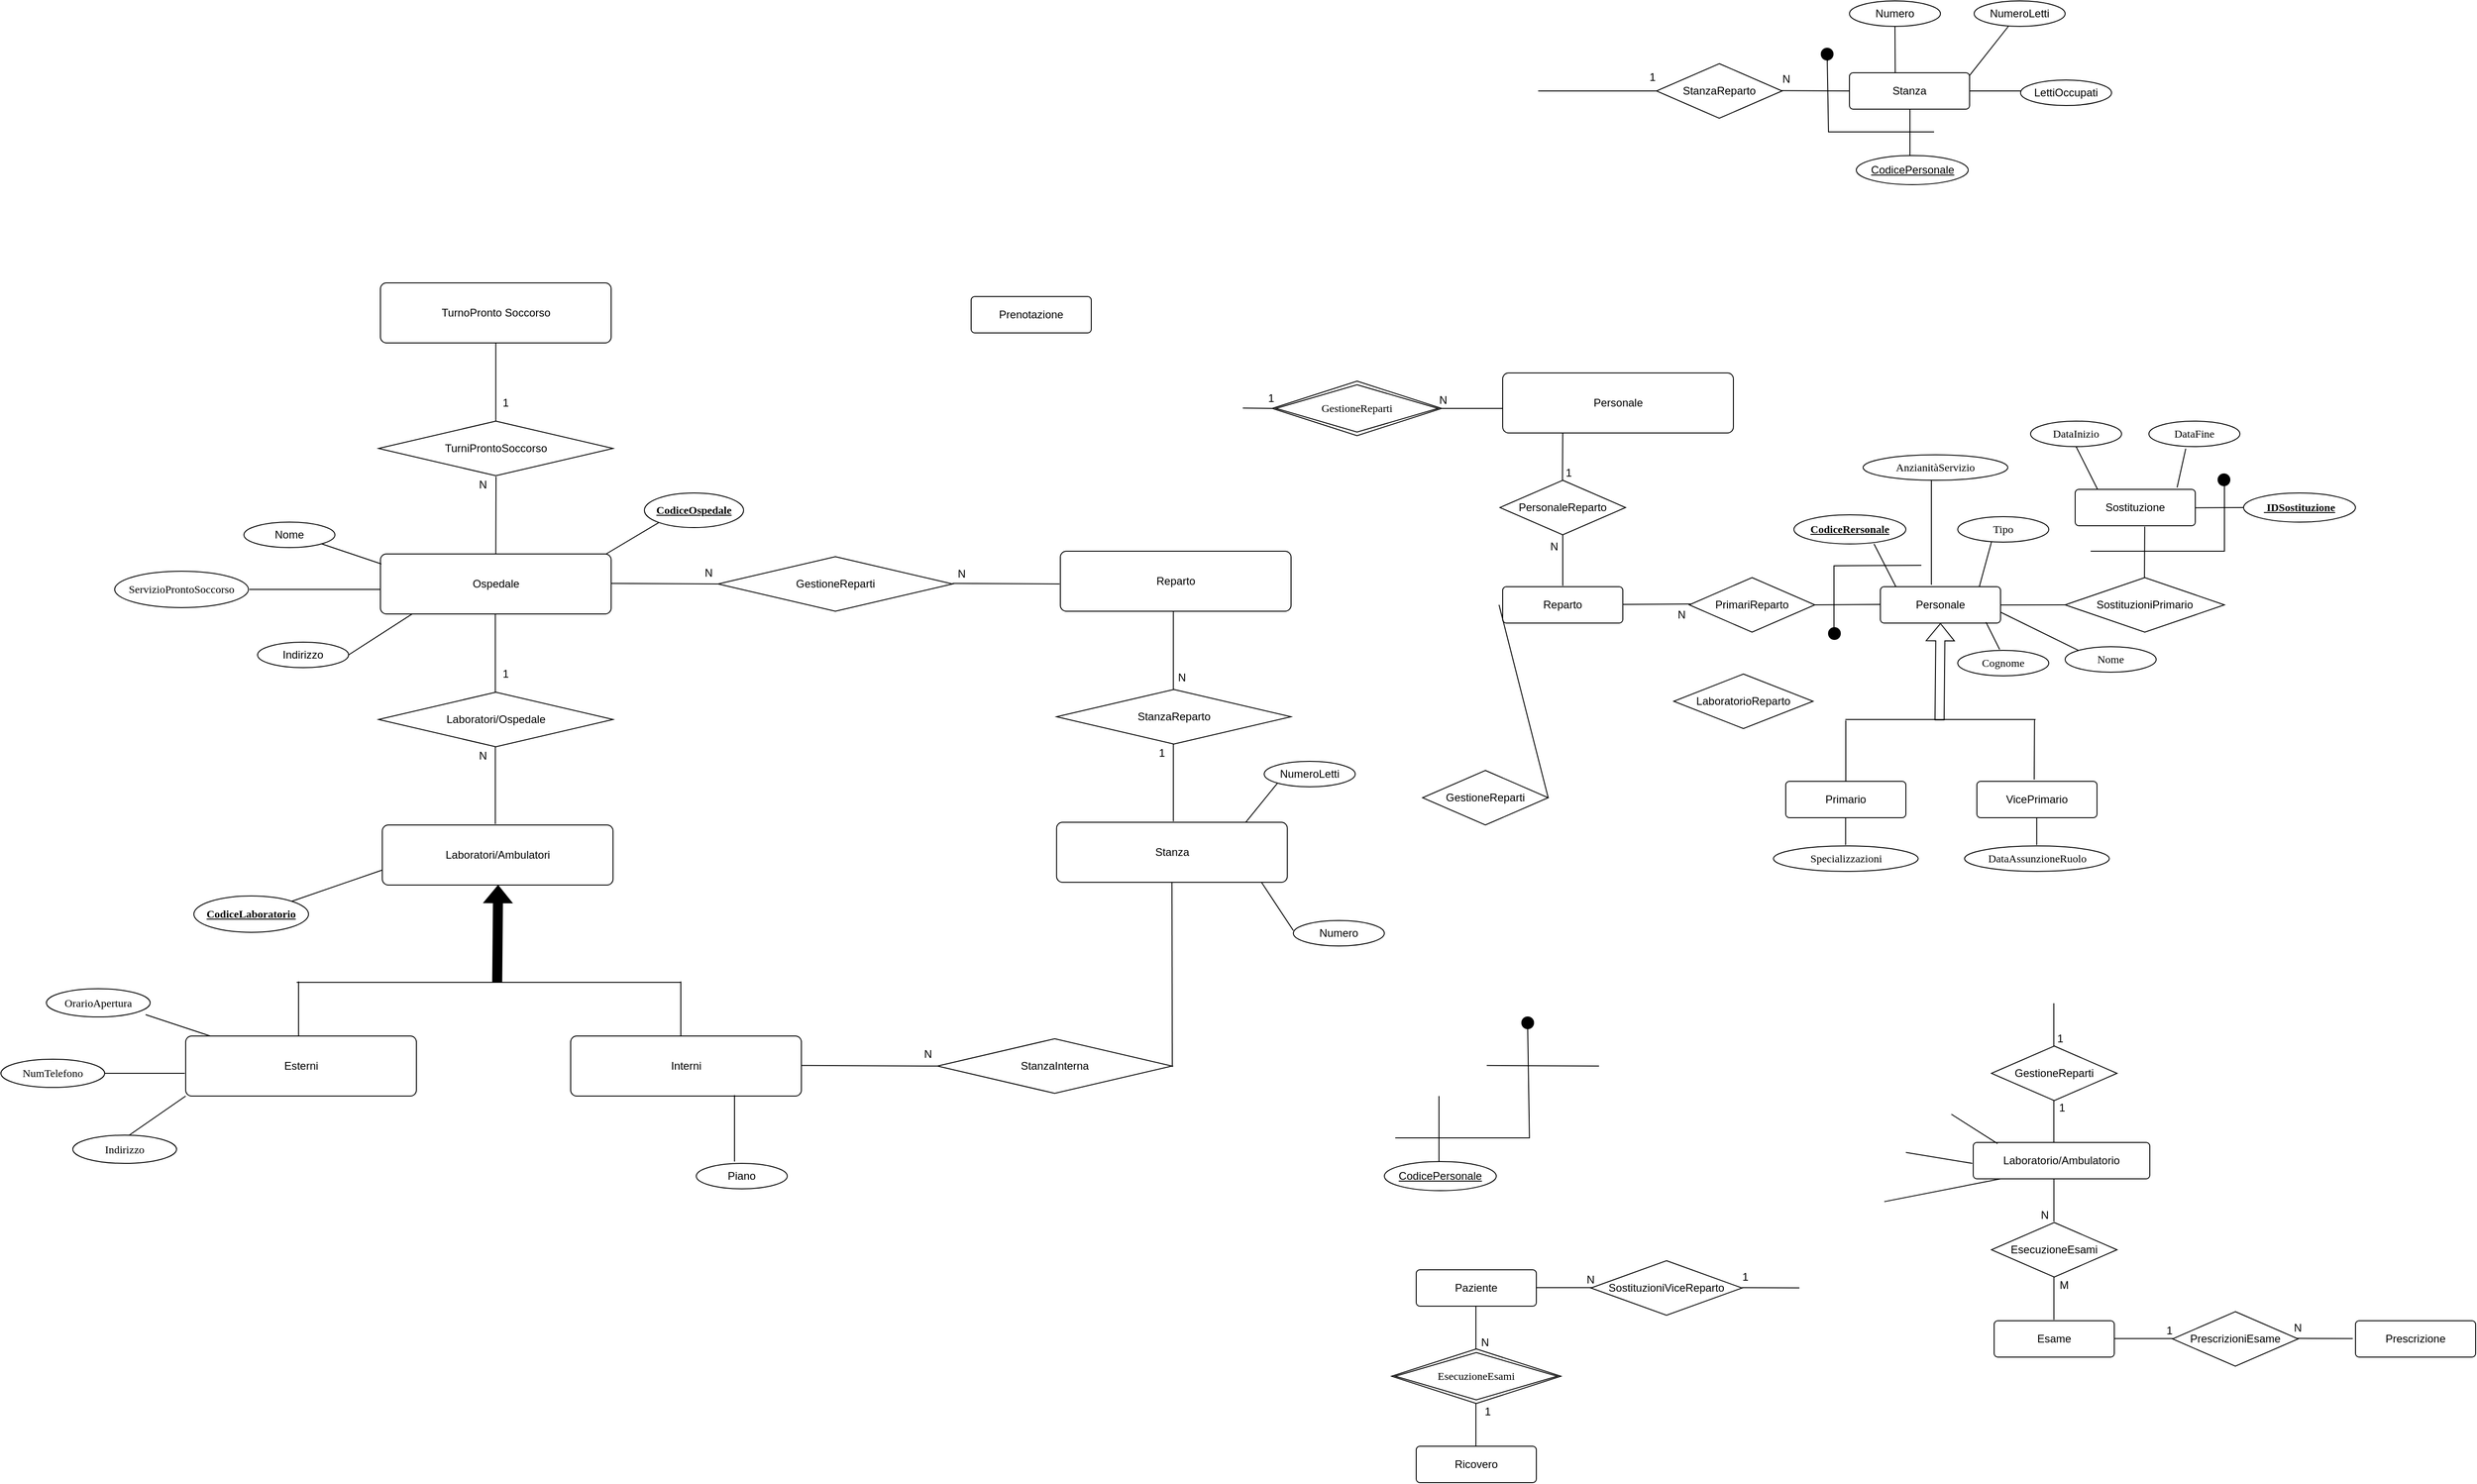 <mxfile version="24.4.4" type="github">
  <diagram name="Pagina-1" id="woLgoflBnYrOJVL_EDXt">
    <mxGraphModel dx="2620" dy="1607" grid="0" gridSize="10" guides="1" tooltips="1" connect="1" arrows="1" fold="1" page="0" pageScale="1" pageWidth="827" pageHeight="1169" math="0" shadow="0">
      <root>
        <mxCell id="0" />
        <mxCell id="1" parent="0" />
        <mxCell id="nYtGBeRSti1WLGGYR-Tt-3" value="Reparto" style="rounded=1;arcSize=10;whiteSpace=wrap;html=1;align=center;" parent="1" vertex="1">
          <mxGeometry x="440" y="-52" width="132" height="40" as="geometry" />
        </mxCell>
        <mxCell id="nYtGBeRSti1WLGGYR-Tt-4" value="Stanza" style="rounded=1;arcSize=10;whiteSpace=wrap;html=1;align=center;" parent="1" vertex="1">
          <mxGeometry x="821" y="-617" width="132" height="40" as="geometry" />
        </mxCell>
        <mxCell id="nYtGBeRSti1WLGGYR-Tt-6" value="Personale" style="rounded=1;arcSize=10;whiteSpace=wrap;html=1;align=center;" parent="1" vertex="1">
          <mxGeometry x="855" y="-52" width="132" height="40" as="geometry" />
        </mxCell>
        <mxCell id="nYtGBeRSti1WLGGYR-Tt-7" value="Sostituzione" style="rounded=1;arcSize=10;whiteSpace=wrap;html=1;align=center;" parent="1" vertex="1">
          <mxGeometry x="1069" y="-159" width="132" height="40" as="geometry" />
        </mxCell>
        <mxCell id="nYtGBeRSti1WLGGYR-Tt-8" value="Laboratorio/Ambulatorio" style="rounded=1;arcSize=10;whiteSpace=wrap;html=1;align=center;" parent="1" vertex="1">
          <mxGeometry x="957" y="559" width="194" height="40" as="geometry" />
        </mxCell>
        <mxCell id="nYtGBeRSti1WLGGYR-Tt-9" value="Esame" style="rounded=1;arcSize=10;whiteSpace=wrap;html=1;align=center;" parent="1" vertex="1">
          <mxGeometry x="980" y="755" width="132" height="40" as="geometry" />
        </mxCell>
        <mxCell id="nYtGBeRSti1WLGGYR-Tt-10" value="Prescrizione" style="rounded=1;arcSize=10;whiteSpace=wrap;html=1;align=center;" parent="1" vertex="1">
          <mxGeometry x="1377" y="755" width="132" height="40" as="geometry" />
        </mxCell>
        <mxCell id="nYtGBeRSti1WLGGYR-Tt-11" value="Paziente" style="rounded=1;arcSize=10;whiteSpace=wrap;html=1;align=center;" parent="1" vertex="1">
          <mxGeometry x="345" y="699" width="132" height="40" as="geometry" />
        </mxCell>
        <mxCell id="nYtGBeRSti1WLGGYR-Tt-12" value="Prenotazione" style="rounded=1;arcSize=10;whiteSpace=wrap;html=1;align=center;" parent="1" vertex="1">
          <mxGeometry x="-144" y="-371" width="132" height="40" as="geometry" />
        </mxCell>
        <mxCell id="nYtGBeRSti1WLGGYR-Tt-13" value="Ricovero" style="rounded=1;arcSize=10;whiteSpace=wrap;html=1;align=center;" parent="1" vertex="1">
          <mxGeometry x="345" y="893" width="132" height="40" as="geometry" />
        </mxCell>
        <mxCell id="nYtGBeRSti1WLGGYR-Tt-14" value="TurnoPronto Soccorso" style="rounded=1;arcSize=10;whiteSpace=wrap;html=1;align=center;" parent="1" vertex="1">
          <mxGeometry x="-793" y="-386" width="253.5" height="66" as="geometry" />
        </mxCell>
        <mxCell id="nYtGBeRSti1WLGGYR-Tt-28" value="" style="endArrow=none;html=1;rounded=0;fontSize=12;startSize=8;endSize=8;curved=1;exitX=1;exitY=0.5;exitDx=0;exitDy=0;" parent="1" edge="1" source="W7nRIWuPNDp_MP-GWuMY-34">
          <mxGeometry relative="1" as="geometry">
            <mxPoint x="373" y="-32.34" as="sourcePoint" />
            <mxPoint x="436" y="-32.05" as="targetPoint" />
          </mxGeometry>
        </mxCell>
        <mxCell id="nYtGBeRSti1WLGGYR-Tt-32" value="" style="endArrow=none;html=1;rounded=0;fontSize=12;startSize=8;endSize=8;curved=1;exitX=0.5;exitY=1;exitDx=0;exitDy=0;" parent="1" edge="1">
          <mxGeometry relative="1" as="geometry">
            <mxPoint x="506" y="-109.0" as="sourcePoint" />
            <mxPoint x="506" y="-53" as="targetPoint" />
          </mxGeometry>
        </mxCell>
        <mxCell id="nYtGBeRSti1WLGGYR-Tt-33" value="N" style="resizable=0;html=1;whiteSpace=wrap;align=right;verticalAlign=bottom;" parent="nYtGBeRSti1WLGGYR-Tt-32" connectable="0" vertex="1">
          <mxGeometry x="1" relative="1" as="geometry">
            <mxPoint x="-4" y="-35" as="offset" />
          </mxGeometry>
        </mxCell>
        <mxCell id="nYtGBeRSti1WLGGYR-Tt-37" value="" style="endArrow=none;html=1;rounded=0;fontSize=12;startSize=8;endSize=8;curved=1;entryX=0.5;entryY=1;entryDx=0;entryDy=0;" parent="1" edge="1">
          <mxGeometry relative="1" as="geometry">
            <mxPoint x="505.71" y="-169" as="sourcePoint" />
            <mxPoint x="506" y="-226" as="targetPoint" />
          </mxGeometry>
        </mxCell>
        <mxCell id="nYtGBeRSti1WLGGYR-Tt-38" value="1" style="resizable=0;html=1;whiteSpace=wrap;align=right;verticalAlign=bottom;" parent="nYtGBeRSti1WLGGYR-Tt-37" connectable="0" vertex="1">
          <mxGeometry x="1" relative="1" as="geometry">
            <mxPoint x="12" y="57" as="offset" />
          </mxGeometry>
        </mxCell>
        <mxCell id="nYtGBeRSti1WLGGYR-Tt-39" value="" style="endArrow=none;html=1;rounded=0;fontSize=12;startSize=8;endSize=8;curved=1;entryX=0;entryY=0.5;entryDx=0;entryDy=0;" parent="1" edge="1" target="W7nRIWuPNDp_MP-GWuMY-38">
          <mxGeometry relative="1" as="geometry">
            <mxPoint x="479" y="-597" as="sourcePoint" />
            <mxPoint x="639" y="-32.05" as="targetPoint" />
          </mxGeometry>
        </mxCell>
        <mxCell id="nYtGBeRSti1WLGGYR-Tt-40" value="1" style="resizable=0;html=1;whiteSpace=wrap;align=right;verticalAlign=bottom;" parent="nYtGBeRSti1WLGGYR-Tt-39" connectable="0" vertex="1">
          <mxGeometry x="1" relative="1" as="geometry">
            <mxPoint y="-7" as="offset" />
          </mxGeometry>
        </mxCell>
        <mxCell id="nYtGBeRSti1WLGGYR-Tt-43" value="" style="endArrow=none;html=1;rounded=0;fontSize=12;startSize=8;endSize=8;curved=1;" parent="1" edge="1">
          <mxGeometry relative="1" as="geometry">
            <mxPoint x="744" y="-597.38" as="sourcePoint" />
            <mxPoint x="821" y="-597" as="targetPoint" />
          </mxGeometry>
        </mxCell>
        <mxCell id="nYtGBeRSti1WLGGYR-Tt-44" value="N" style="resizable=0;html=1;whiteSpace=wrap;align=right;verticalAlign=bottom;" parent="nYtGBeRSti1WLGGYR-Tt-43" connectable="0" vertex="1">
          <mxGeometry x="1" relative="1" as="geometry">
            <mxPoint x="-63" y="-4" as="offset" />
          </mxGeometry>
        </mxCell>
        <mxCell id="nYtGBeRSti1WLGGYR-Tt-61" value="" style="endArrow=none;html=1;rounded=0;fontSize=12;startSize=8;endSize=8;curved=1;" parent="1" edge="1">
          <mxGeometry relative="1" as="geometry">
            <mxPoint x="659" y="-33" as="sourcePoint" />
            <mxPoint x="572" y="-32.53" as="targetPoint" />
          </mxGeometry>
        </mxCell>
        <mxCell id="nYtGBeRSti1WLGGYR-Tt-73" value="" style="endArrow=none;html=1;rounded=0;fontSize=12;startSize=8;endSize=8;curved=1;entryX=0.5;entryY=1;entryDx=0;entryDy=0;" parent="1" edge="1">
          <mxGeometry relative="1" as="geometry">
            <mxPoint x="1045.58" y="559" as="sourcePoint" />
            <mxPoint x="1045.58" y="512" as="targetPoint" />
          </mxGeometry>
        </mxCell>
        <mxCell id="nYtGBeRSti1WLGGYR-Tt-74" value="1" style="resizable=0;html=1;whiteSpace=wrap;align=right;verticalAlign=bottom;" parent="nYtGBeRSti1WLGGYR-Tt-73" connectable="0" vertex="1">
          <mxGeometry x="1" relative="1" as="geometry">
            <mxPoint x="14" y="17" as="offset" />
          </mxGeometry>
        </mxCell>
        <mxCell id="nYtGBeRSti1WLGGYR-Tt-77" value="" style="endArrow=none;html=1;rounded=0;fontSize=12;startSize=8;endSize=8;curved=1;entryX=0.5;entryY=1;entryDx=0;entryDy=0;" parent="1" edge="1">
          <mxGeometry relative="1" as="geometry">
            <mxPoint x="1045.66" y="646" as="sourcePoint" />
            <mxPoint x="1045.66" y="599" as="targetPoint" />
          </mxGeometry>
        </mxCell>
        <mxCell id="nYtGBeRSti1WLGGYR-Tt-78" value="N" style="resizable=0;html=1;whiteSpace=wrap;align=right;verticalAlign=bottom;" parent="nYtGBeRSti1WLGGYR-Tt-77" connectable="0" vertex="1">
          <mxGeometry x="1" relative="1" as="geometry">
            <mxPoint x="-4" y="48" as="offset" />
          </mxGeometry>
        </mxCell>
        <mxCell id="nYtGBeRSti1WLGGYR-Tt-79" value="" style="endArrow=none;html=1;rounded=0;fontSize=12;startSize=8;endSize=8;curved=1;entryX=0.5;entryY=1;entryDx=0;entryDy=0;" parent="1" edge="1">
          <mxGeometry relative="1" as="geometry">
            <mxPoint x="1045.66" y="754" as="sourcePoint" />
            <mxPoint x="1045.66" y="707" as="targetPoint" />
          </mxGeometry>
        </mxCell>
        <mxCell id="nYtGBeRSti1WLGGYR-Tt-80" value="M" style="resizable=0;html=1;whiteSpace=wrap;align=right;verticalAlign=bottom;" parent="nYtGBeRSti1WLGGYR-Tt-79" connectable="0" vertex="1">
          <mxGeometry x="1" relative="1" as="geometry">
            <mxPoint x="18" y="17" as="offset" />
          </mxGeometry>
        </mxCell>
        <mxCell id="nYtGBeRSti1WLGGYR-Tt-82" value="" style="endArrow=none;html=1;rounded=0;fontSize=12;startSize=8;endSize=8;curved=1;entryX=0;entryY=0.5;entryDx=0;entryDy=0;exitX=1;exitY=0.5;exitDx=0;exitDy=0;" parent="1" edge="1">
          <mxGeometry relative="1" as="geometry">
            <mxPoint x="1112" y="774.66" as="sourcePoint" />
            <mxPoint x="1177" y="774.66" as="targetPoint" />
          </mxGeometry>
        </mxCell>
        <mxCell id="nYtGBeRSti1WLGGYR-Tt-83" value="1" style="resizable=0;html=1;whiteSpace=wrap;align=right;verticalAlign=bottom;" parent="nYtGBeRSti1WLGGYR-Tt-82" connectable="0" vertex="1">
          <mxGeometry x="1" relative="1" as="geometry">
            <mxPoint as="offset" />
          </mxGeometry>
        </mxCell>
        <mxCell id="nYtGBeRSti1WLGGYR-Tt-84" value="" style="endArrow=none;html=1;rounded=0;fontSize=12;startSize=8;endSize=8;curved=1;" parent="1" edge="1">
          <mxGeometry relative="1" as="geometry">
            <mxPoint x="1311" y="774.38" as="sourcePoint" />
            <mxPoint x="1374" y="774.67" as="targetPoint" />
          </mxGeometry>
        </mxCell>
        <mxCell id="nYtGBeRSti1WLGGYR-Tt-85" value="N" style="resizable=0;html=1;whiteSpace=wrap;align=right;verticalAlign=bottom;" parent="nYtGBeRSti1WLGGYR-Tt-84" connectable="0" vertex="1">
          <mxGeometry x="1" relative="1" as="geometry">
            <mxPoint x="-54" y="-3" as="offset" />
          </mxGeometry>
        </mxCell>
        <mxCell id="nYtGBeRSti1WLGGYR-Tt-87" value="&lt;p style=&quot;margin: 0px 0px 0px 72px; text-indent: -72px; font-stretch: normal; line-height: normal; font-family: Times;&quot;&gt;GestioneReparti&lt;/p&gt;" style="shape=rhombus;double=1;perimeter=rhombusPerimeter;whiteSpace=wrap;html=1;align=center;" parent="1" vertex="1">
          <mxGeometry x="187" y="-278" width="186" height="60" as="geometry" />
        </mxCell>
        <mxCell id="nYtGBeRSti1WLGGYR-Tt-88" value="" style="endArrow=none;html=1;rounded=0;fontSize=12;startSize=8;endSize=8;curved=1;entryX=0.5;entryY=1;entryDx=0;entryDy=0;exitX=0.5;exitY=0;exitDx=0;exitDy=0;" parent="1" edge="1" target="nYtGBeRSti1WLGGYR-Tt-14" source="W7nRIWuPNDp_MP-GWuMY-126">
          <mxGeometry relative="1" as="geometry">
            <mxPoint x="-666.87" y="-223" as="sourcePoint" />
            <mxPoint x="-666.58" y="-280" as="targetPoint" />
          </mxGeometry>
        </mxCell>
        <mxCell id="nYtGBeRSti1WLGGYR-Tt-89" value="1" style="resizable=0;html=1;whiteSpace=wrap;align=right;verticalAlign=bottom;" parent="nYtGBeRSti1WLGGYR-Tt-88" connectable="0" vertex="1">
          <mxGeometry x="1" relative="1" as="geometry">
            <mxPoint x="16" y="74" as="offset" />
          </mxGeometry>
        </mxCell>
        <mxCell id="nYtGBeRSti1WLGGYR-Tt-90" value="" style="endArrow=none;html=1;rounded=0;fontSize=12;startSize=8;endSize=8;curved=1;entryX=0.5;entryY=0;entryDx=0;entryDy=0;" parent="1" edge="1" target="W7nRIWuPNDp_MP-GWuMY-122">
          <mxGeometry relative="1" as="geometry">
            <mxPoint x="-666" y="-173" as="sourcePoint" />
            <mxPoint x="-666.87" y="-107" as="targetPoint" />
          </mxGeometry>
        </mxCell>
        <mxCell id="nYtGBeRSti1WLGGYR-Tt-91" value="N" style="resizable=0;html=1;whiteSpace=wrap;align=right;verticalAlign=bottom;" parent="nYtGBeRSti1WLGGYR-Tt-90" connectable="0" vertex="1">
          <mxGeometry x="1" relative="1" as="geometry">
            <mxPoint x="-8" y="-67" as="offset" />
          </mxGeometry>
        </mxCell>
        <mxCell id="nYtGBeRSti1WLGGYR-Tt-92" value="" style="endArrow=none;html=1;rounded=0;fontSize=12;startSize=8;endSize=8;curved=1;exitX=1;exitY=0.5;exitDx=0;exitDy=0;" parent="1" edge="1">
          <mxGeometry relative="1" as="geometry">
            <mxPoint x="154.5" y="-248.34" as="sourcePoint" />
            <mxPoint x="189" y="-248" as="targetPoint" />
          </mxGeometry>
        </mxCell>
        <mxCell id="nYtGBeRSti1WLGGYR-Tt-93" value="1" style="resizable=0;html=1;whiteSpace=wrap;align=right;verticalAlign=bottom;" parent="nYtGBeRSti1WLGGYR-Tt-92" connectable="0" vertex="1">
          <mxGeometry x="1" relative="1" as="geometry">
            <mxPoint x="2" y="-2" as="offset" />
          </mxGeometry>
        </mxCell>
        <mxCell id="nYtGBeRSti1WLGGYR-Tt-94" value="" style="endArrow=none;html=1;rounded=0;fontSize=12;startSize=8;endSize=8;curved=1;exitX=1;exitY=0.5;exitDx=0;exitDy=0;" parent="1" source="nYtGBeRSti1WLGGYR-Tt-87" edge="1">
          <mxGeometry relative="1" as="geometry">
            <mxPoint x="377" y="-248.34" as="sourcePoint" />
            <mxPoint x="440" y="-248.05" as="targetPoint" />
          </mxGeometry>
        </mxCell>
        <mxCell id="nYtGBeRSti1WLGGYR-Tt-95" value="N" style="resizable=0;html=1;whiteSpace=wrap;align=right;verticalAlign=bottom;" parent="nYtGBeRSti1WLGGYR-Tt-94" connectable="0" vertex="1">
          <mxGeometry x="1" relative="1" as="geometry">
            <mxPoint x="-59" as="offset" />
          </mxGeometry>
        </mxCell>
        <mxCell id="nYtGBeRSti1WLGGYR-Tt-97" value="" style="endArrow=none;html=1;rounded=0;fontSize=12;startSize=8;endSize=8;curved=1;entryX=0;entryY=0.5;entryDx=0;entryDy=0;exitX=1;exitY=0.5;exitDx=0;exitDy=0;" parent="1" edge="1">
          <mxGeometry relative="1" as="geometry">
            <mxPoint x="477" y="718.58" as="sourcePoint" />
            <mxPoint x="542" y="718.58" as="targetPoint" />
          </mxGeometry>
        </mxCell>
        <mxCell id="nYtGBeRSti1WLGGYR-Tt-98" value="N" style="resizable=0;html=1;whiteSpace=wrap;align=right;verticalAlign=bottom;" parent="nYtGBeRSti1WLGGYR-Tt-97" connectable="0" vertex="1">
          <mxGeometry x="1" relative="1" as="geometry">
            <mxPoint as="offset" />
          </mxGeometry>
        </mxCell>
        <mxCell id="nYtGBeRSti1WLGGYR-Tt-99" value="" style="endArrow=none;html=1;rounded=0;fontSize=12;startSize=8;endSize=8;curved=1;" parent="1" edge="1">
          <mxGeometry relative="1" as="geometry">
            <mxPoint x="703" y="718.57" as="sourcePoint" />
            <mxPoint x="766" y="718.86" as="targetPoint" />
          </mxGeometry>
        </mxCell>
        <mxCell id="nYtGBeRSti1WLGGYR-Tt-100" value="1" style="resizable=0;html=1;whiteSpace=wrap;align=right;verticalAlign=bottom;" parent="nYtGBeRSti1WLGGYR-Tt-99" connectable="0" vertex="1">
          <mxGeometry x="1" relative="1" as="geometry">
            <mxPoint x="-54" y="-3" as="offset" />
          </mxGeometry>
        </mxCell>
        <mxCell id="nYtGBeRSti1WLGGYR-Tt-101" value="&lt;p style=&quot;margin: 0px 0px 0px 72px; text-indent: -72px; font-stretch: normal; line-height: normal; font-family: Times;&quot;&gt;EsecuzioneEsami&lt;/p&gt;" style="shape=rhombus;double=1;perimeter=rhombusPerimeter;whiteSpace=wrap;html=1;align=center;" parent="1" vertex="1">
          <mxGeometry x="318" y="786" width="186" height="60" as="geometry" />
        </mxCell>
        <mxCell id="nYtGBeRSti1WLGGYR-Tt-102" value="" style="endArrow=none;html=1;rounded=0;fontSize=12;startSize=8;endSize=8;curved=1;entryX=0.5;entryY=1;entryDx=0;entryDy=0;" parent="1" edge="1">
          <mxGeometry relative="1" as="geometry">
            <mxPoint x="410.58" y="786" as="sourcePoint" />
            <mxPoint x="410.58" y="739" as="targetPoint" />
          </mxGeometry>
        </mxCell>
        <mxCell id="nYtGBeRSti1WLGGYR-Tt-103" value="N" style="resizable=0;html=1;whiteSpace=wrap;align=right;verticalAlign=bottom;" parent="nYtGBeRSti1WLGGYR-Tt-102" connectable="0" vertex="1">
          <mxGeometry x="1" relative="1" as="geometry">
            <mxPoint x="16" y="48" as="offset" />
          </mxGeometry>
        </mxCell>
        <mxCell id="nYtGBeRSti1WLGGYR-Tt-105" value="" style="endArrow=none;html=1;rounded=0;fontSize=12;startSize=8;endSize=8;curved=1;entryX=0.5;entryY=1;entryDx=0;entryDy=0;" parent="1" edge="1">
          <mxGeometry relative="1" as="geometry">
            <mxPoint x="410.58" y="893" as="sourcePoint" />
            <mxPoint x="410.58" y="846" as="targetPoint" />
          </mxGeometry>
        </mxCell>
        <mxCell id="nYtGBeRSti1WLGGYR-Tt-106" value="1" style="resizable=0;html=1;whiteSpace=wrap;align=right;verticalAlign=bottom;" parent="nYtGBeRSti1WLGGYR-Tt-105" connectable="0" vertex="1">
          <mxGeometry x="1" relative="1" as="geometry">
            <mxPoint x="18" y="17" as="offset" />
          </mxGeometry>
        </mxCell>
        <mxCell id="W7nRIWuPNDp_MP-GWuMY-2" value="" style="endArrow=none;html=1;rounded=0;fontSize=12;startSize=8;endSize=8;curved=1;entryX=0.5;entryY=1;entryDx=0;entryDy=0;" edge="1" parent="1">
          <mxGeometry relative="1" as="geometry">
            <mxPoint x="1045.55" y="453" as="sourcePoint" />
            <mxPoint x="1045.55" y="406" as="targetPoint" />
          </mxGeometry>
        </mxCell>
        <mxCell id="W7nRIWuPNDp_MP-GWuMY-3" value="1" style="resizable=0;html=1;whiteSpace=wrap;align=right;verticalAlign=bottom;" connectable="0" vertex="1" parent="W7nRIWuPNDp_MP-GWuMY-2">
          <mxGeometry x="1" relative="1" as="geometry">
            <mxPoint x="12" y="47" as="offset" />
          </mxGeometry>
        </mxCell>
        <mxCell id="W7nRIWuPNDp_MP-GWuMY-4" value="&lt;p style=&quot;margin: 0px 0px 0px 72px; text-indent: -72px; font-stretch: normal; line-height: normal; font-family: Times;&quot;&gt;&lt;b&gt;CodiceOspedale&lt;/b&gt;&lt;/p&gt;" style="ellipse;whiteSpace=wrap;html=1;align=center;fontStyle=4;" vertex="1" parent="1">
          <mxGeometry x="-503" y="-155" width="109" height="38" as="geometry" />
        </mxCell>
        <mxCell id="W7nRIWuPNDp_MP-GWuMY-7" value="&lt;p style=&quot;margin: 0px 0px 0px 72px; text-indent: -72px; font-stretch: normal; line-height: normal; font-family: Times;&quot;&gt;ServizioProntoSoccorso&lt;/p&gt;" style="ellipse;whiteSpace=wrap;html=1;align=center;" vertex="1" parent="1">
          <mxGeometry x="-1085" y="-69" width="147" height="40" as="geometry" />
        </mxCell>
        <mxCell id="W7nRIWuPNDp_MP-GWuMY-8" value="" style="endArrow=none;html=1;rounded=0;" edge="1" parent="1">
          <mxGeometry relative="1" as="geometry">
            <mxPoint x="-937" y="-49" as="sourcePoint" />
            <mxPoint x="-793" y="-49" as="targetPoint" />
          </mxGeometry>
        </mxCell>
        <mxCell id="W7nRIWuPNDp_MP-GWuMY-9" value="" style="endArrow=none;html=1;rounded=0;entryX=0.147;entryY=0.977;entryDx=0;entryDy=0;exitX=1;exitY=0.5;exitDx=0;exitDy=0;entryPerimeter=0;" edge="1" parent="1" source="W7nRIWuPNDp_MP-GWuMY-25" target="W7nRIWuPNDp_MP-GWuMY-122">
          <mxGeometry relative="1" as="geometry">
            <mxPoint x="-67" y="7" as="sourcePoint" />
            <mxPoint x="-10" y="-22" as="targetPoint" />
          </mxGeometry>
        </mxCell>
        <mxCell id="W7nRIWuPNDp_MP-GWuMY-11" value="" style="endArrow=none;html=1;rounded=0;entryX=0;entryY=1;entryDx=0;entryDy=0;" edge="1" parent="1" target="W7nRIWuPNDp_MP-GWuMY-4">
          <mxGeometry relative="1" as="geometry">
            <mxPoint x="-545" y="-88" as="sourcePoint" />
            <mxPoint x="-506" y="-109" as="targetPoint" />
          </mxGeometry>
        </mxCell>
        <mxCell id="W7nRIWuPNDp_MP-GWuMY-15" style="edgeStyle=orthogonalEdgeStyle;rounded=0;orthogonalLoop=1;jettySize=auto;html=1;exitX=0.5;exitY=1;exitDx=0;exitDy=0;" edge="1" parent="1">
          <mxGeometry relative="1" as="geometry">
            <mxPoint x="897.5" y="543" as="sourcePoint" />
            <mxPoint x="897.5" y="543" as="targetPoint" />
          </mxGeometry>
        </mxCell>
        <mxCell id="W7nRIWuPNDp_MP-GWuMY-20" value="&lt;p style=&quot;margin: 0px 0px 0px 72px; text-indent: -72px; font-stretch: normal; line-height: normal; font-family: Times;&quot;&gt;&lt;b&gt;CodiceLaboratorio&lt;/b&gt;&lt;/p&gt;" style="ellipse;whiteSpace=wrap;html=1;align=center;fontStyle=4;" vertex="1" parent="1">
          <mxGeometry x="-998" y="288" width="126" height="40" as="geometry" />
        </mxCell>
        <mxCell id="W7nRIWuPNDp_MP-GWuMY-21" value="" style="endArrow=none;html=1;rounded=0;exitX=0;exitY=0.75;exitDx=0;exitDy=0;entryX=1;entryY=0;entryDx=0;entryDy=0;" edge="1" parent="1" source="W7nRIWuPNDp_MP-GWuMY-123" target="W7nRIWuPNDp_MP-GWuMY-20">
          <mxGeometry relative="1" as="geometry">
            <mxPoint x="-891.004" y="245.11" as="sourcePoint" />
            <mxPoint x="-839.95" y="291" as="targetPoint" />
          </mxGeometry>
        </mxCell>
        <mxCell id="W7nRIWuPNDp_MP-GWuMY-22" value="" style="endArrow=none;html=1;rounded=0;exitX=1;exitY=0.5;exitDx=0;exitDy=0;" edge="1" parent="1">
          <mxGeometry relative="1" as="geometry">
            <mxPoint x="883.0" y="570" as="sourcePoint" />
            <mxPoint x="956" y="582" as="targetPoint" />
          </mxGeometry>
        </mxCell>
        <mxCell id="W7nRIWuPNDp_MP-GWuMY-23" value="GestioneReparti" style="shape=rhombus;perimeter=rhombusPerimeter;whiteSpace=wrap;html=1;align=center;" vertex="1" parent="1">
          <mxGeometry x="977" y="453" width="138" height="60" as="geometry" />
        </mxCell>
        <mxCell id="W7nRIWuPNDp_MP-GWuMY-24" value="EsecuzioneEsami" style="shape=rhombus;perimeter=rhombusPerimeter;whiteSpace=wrap;html=1;align=center;" vertex="1" parent="1">
          <mxGeometry x="977" y="647" width="138" height="60" as="geometry" />
        </mxCell>
        <mxCell id="W7nRIWuPNDp_MP-GWuMY-25" value="Indirizzo" style="ellipse;whiteSpace=wrap;html=1;align=center;" vertex="1" parent="1">
          <mxGeometry x="-928" y="9" width="100" height="28" as="geometry" />
        </mxCell>
        <mxCell id="W7nRIWuPNDp_MP-GWuMY-26" value="Nome" style="ellipse;whiteSpace=wrap;html=1;align=center;" vertex="1" parent="1">
          <mxGeometry x="-943" y="-123" width="100" height="28" as="geometry" />
        </mxCell>
        <mxCell id="W7nRIWuPNDp_MP-GWuMY-28" value="&lt;p style=&quot;margin: 0px 0px 0px 72px; text-indent: -72px; font-stretch: normal; line-height: normal; font-family: Times;&quot;&gt;OrarioApertura&lt;/p&gt;" style="ellipse;whiteSpace=wrap;html=1;align=center;" vertex="1" parent="1">
          <mxGeometry x="-1160" y="390" width="114" height="31" as="geometry" />
        </mxCell>
        <mxCell id="W7nRIWuPNDp_MP-GWuMY-31" value="" style="endArrow=none;html=1;rounded=0;entryX=0;entryY=0.75;entryDx=0;entryDy=0;exitX=0.81;exitY=0.099;exitDx=0;exitDy=0;exitPerimeter=0;" edge="1" parent="1">
          <mxGeometry relative="1" as="geometry">
            <mxPoint x="859.34" y="624.069" as="sourcePoint" />
            <mxPoint x="987" y="599" as="targetPoint" />
          </mxGeometry>
        </mxCell>
        <mxCell id="W7nRIWuPNDp_MP-GWuMY-34" value="GestioneReparti" style="shape=rhombus;perimeter=rhombusPerimeter;whiteSpace=wrap;html=1;align=center;" vertex="1" parent="1">
          <mxGeometry x="352" y="150" width="138" height="60" as="geometry" />
        </mxCell>
        <mxCell id="W7nRIWuPNDp_MP-GWuMY-35" value="PersonaleReparto" style="shape=rhombus;perimeter=rhombusPerimeter;whiteSpace=wrap;html=1;align=center;" vertex="1" parent="1">
          <mxGeometry x="437" y="-169" width="138" height="60" as="geometry" />
        </mxCell>
        <mxCell id="W7nRIWuPNDp_MP-GWuMY-38" value="StanzaReparto" style="shape=rhombus;perimeter=rhombusPerimeter;whiteSpace=wrap;html=1;align=center;" vertex="1" parent="1">
          <mxGeometry x="609" y="-627" width="138" height="60" as="geometry" />
        </mxCell>
        <mxCell id="W7nRIWuPNDp_MP-GWuMY-39" value="PrimariReparto" style="shape=rhombus;perimeter=rhombusPerimeter;whiteSpace=wrap;html=1;align=center;" vertex="1" parent="1">
          <mxGeometry x="645" y="-62" width="138" height="60" as="geometry" />
        </mxCell>
        <mxCell id="W7nRIWuPNDp_MP-GWuMY-40" value="SostituzioniPrimario" style="shape=rhombus;perimeter=rhombusPerimeter;whiteSpace=wrap;html=1;align=center;" vertex="1" parent="1">
          <mxGeometry x="1058" y="-62" width="175" height="60" as="geometry" />
        </mxCell>
        <mxCell id="W7nRIWuPNDp_MP-GWuMY-41" value="Numero" style="ellipse;whiteSpace=wrap;html=1;align=center;" vertex="1" parent="1">
          <mxGeometry x="821" y="-696" width="100" height="28" as="geometry" />
        </mxCell>
        <mxCell id="W7nRIWuPNDp_MP-GWuMY-42" value="NumeroLetti" style="ellipse;whiteSpace=wrap;html=1;align=center;" vertex="1" parent="1">
          <mxGeometry x="958" y="-696" width="100" height="28" as="geometry" />
        </mxCell>
        <mxCell id="W7nRIWuPNDp_MP-GWuMY-43" value="LettiOccupati" style="ellipse;whiteSpace=wrap;html=1;align=center;" vertex="1" parent="1">
          <mxGeometry x="1009" y="-609" width="100" height="28" as="geometry" />
        </mxCell>
        <mxCell id="W7nRIWuPNDp_MP-GWuMY-44" value="" style="endArrow=none;html=1;rounded=0;fontSize=12;startSize=8;endSize=8;curved=1;entryX=0.5;entryY=1;entryDx=0;entryDy=0;exitX=0.381;exitY=-0.008;exitDx=0;exitDy=0;exitPerimeter=0;" edge="1" parent="1" source="nYtGBeRSti1WLGGYR-Tt-4" target="W7nRIWuPNDp_MP-GWuMY-41">
          <mxGeometry relative="1" as="geometry">
            <mxPoint x="870.62" y="-621" as="sourcePoint" />
            <mxPoint x="870.62" y="-668" as="targetPoint" />
          </mxGeometry>
        </mxCell>
        <mxCell id="W7nRIWuPNDp_MP-GWuMY-46" value="" style="endArrow=none;html=1;rounded=0;fontSize=12;startSize=8;endSize=8;curved=1;entryX=0.5;entryY=1;entryDx=0;entryDy=0;exitX=0.829;exitY=-0.027;exitDx=0;exitDy=0;exitPerimeter=0;" edge="1" parent="1">
          <mxGeometry relative="1" as="geometry">
            <mxPoint x="952.998" y="-614.08" as="sourcePoint" />
            <mxPoint x="995.57" y="-668" as="targetPoint" />
          </mxGeometry>
        </mxCell>
        <mxCell id="W7nRIWuPNDp_MP-GWuMY-48" value="" style="endArrow=none;html=1;rounded=0;fontSize=12;startSize=8;endSize=8;curved=1;entryX=0;entryY=0.5;entryDx=0;entryDy=0;exitX=1;exitY=0.5;exitDx=0;exitDy=0;" edge="1" parent="1" source="nYtGBeRSti1WLGGYR-Tt-4">
          <mxGeometry relative="1" as="geometry">
            <mxPoint x="953" y="-593" as="sourcePoint" />
            <mxPoint x="1010.0" y="-597" as="targetPoint" />
          </mxGeometry>
        </mxCell>
        <mxCell id="W7nRIWuPNDp_MP-GWuMY-49" value="CodicePersonale" style="ellipse;whiteSpace=wrap;html=1;align=center;fontStyle=4;" vertex="1" parent="1">
          <mxGeometry x="828.5" y="-526" width="123" height="32" as="geometry" />
        </mxCell>
        <mxCell id="W7nRIWuPNDp_MP-GWuMY-50" value="" style="endArrow=none;html=1;rounded=0;fontSize=12;startSize=8;endSize=8;curved=1;entryX=0.5;entryY=1;entryDx=0;entryDy=0;exitX=0.381;exitY=-0.008;exitDx=0;exitDy=0;exitPerimeter=0;" edge="1" parent="1">
          <mxGeometry relative="1" as="geometry">
            <mxPoint x="887.5" y="-526" as="sourcePoint" />
            <mxPoint x="887.5" y="-577" as="targetPoint" />
          </mxGeometry>
        </mxCell>
        <mxCell id="W7nRIWuPNDp_MP-GWuMY-52" value="" style="endArrow=none;html=1;rounded=0;" edge="1" parent="1" source="W7nRIWuPNDp_MP-GWuMY-53">
          <mxGeometry relative="1" as="geometry">
            <mxPoint x="788" y="-346" as="sourcePoint" />
            <mxPoint x="914" y="-552" as="targetPoint" />
            <Array as="points">
              <mxPoint x="798" y="-552" />
            </Array>
          </mxGeometry>
        </mxCell>
        <mxCell id="W7nRIWuPNDp_MP-GWuMY-54" value="" style="endArrow=none;html=1;rounded=0;" edge="1" parent="1" target="W7nRIWuPNDp_MP-GWuMY-53">
          <mxGeometry relative="1" as="geometry">
            <mxPoint x="797" y="-630" as="sourcePoint" />
            <mxPoint x="907" y="-556" as="targetPoint" />
            <Array as="points" />
          </mxGeometry>
        </mxCell>
        <mxCell id="W7nRIWuPNDp_MP-GWuMY-53" value="" style="ellipse;whiteSpace=wrap;html=1;aspect=fixed;strokeColor=#000000;fillColor=#000000;" vertex="1" parent="1">
          <mxGeometry x="790" y="-644" width="13" height="13" as="geometry" />
        </mxCell>
        <mxCell id="W7nRIWuPNDp_MP-GWuMY-56" value="" style="endArrow=none;html=1;rounded=0;fontSize=12;startSize=8;endSize=8;curved=1;exitX=0.5;exitY=0;exitDx=0;exitDy=0;" edge="1" parent="1" source="W7nRIWuPNDp_MP-GWuMY-81">
          <mxGeometry relative="1" as="geometry">
            <mxPoint x="772" y="50" as="sourcePoint" />
            <mxPoint x="817" y="95" as="targetPoint" />
          </mxGeometry>
        </mxCell>
        <mxCell id="W7nRIWuPNDp_MP-GWuMY-58" value="&lt;p style=&quot;margin: 0px 0px 0px 72px; text-indent: -72px; font-stretch: normal; line-height: normal; font-family: Times;&quot;&gt;DataInizio&lt;/p&gt;" style="ellipse;whiteSpace=wrap;html=1;align=center;" vertex="1" parent="1">
          <mxGeometry x="1020" y="-234" width="100" height="28" as="geometry" />
        </mxCell>
        <mxCell id="W7nRIWuPNDp_MP-GWuMY-59" value="&lt;p style=&quot;margin: 0px 0px 0px 72px; text-indent: -72px; font-stretch: normal; line-height: normal; font-family: Times;&quot;&gt;DataFine&lt;/p&gt;" style="ellipse;whiteSpace=wrap;html=1;align=center;" vertex="1" parent="1">
          <mxGeometry x="1150" y="-234" width="100" height="28" as="geometry" />
        </mxCell>
        <mxCell id="W7nRIWuPNDp_MP-GWuMY-60" value="" style="endArrow=none;html=1;rounded=0;fontSize=12;startSize=8;endSize=8;curved=1;exitX=0.5;exitY=1;exitDx=0;exitDy=0;entryX=0.186;entryY=-0.004;entryDx=0;entryDy=0;entryPerimeter=0;" edge="1" parent="1" source="W7nRIWuPNDp_MP-GWuMY-58" target="nYtGBeRSti1WLGGYR-Tt-7">
          <mxGeometry relative="1" as="geometry">
            <mxPoint x="1093" y="-206" as="sourcePoint" />
            <mxPoint x="1125" y="-176" as="targetPoint" />
          </mxGeometry>
        </mxCell>
        <mxCell id="W7nRIWuPNDp_MP-GWuMY-61" value="&lt;p style=&quot;margin: 0px 0px 0px 72px; text-indent: -72px; font-stretch: normal; line-height: normal; font-family: Times;&quot;&gt;&lt;b&gt;&amp;nbsp;IDSostituzione&lt;/b&gt;&lt;/p&gt;" style="ellipse;whiteSpace=wrap;html=1;align=center;fontStyle=4;" vertex="1" parent="1">
          <mxGeometry x="1254" y="-155" width="123" height="32" as="geometry" />
        </mxCell>
        <mxCell id="W7nRIWuPNDp_MP-GWuMY-70" value="SostituzioniViceReparto" style="shape=rhombus;perimeter=rhombusPerimeter;whiteSpace=wrap;html=1;align=center;" vertex="1" parent="1">
          <mxGeometry x="537" y="689" width="166" height="60" as="geometry" />
        </mxCell>
        <mxCell id="W7nRIWuPNDp_MP-GWuMY-72" value="" style="ellipse;whiteSpace=wrap;html=1;aspect=fixed;strokeColor=#000000;fillColor=#000000;" vertex="1" parent="1">
          <mxGeometry x="1226" y="-176" width="13" height="13" as="geometry" />
        </mxCell>
        <mxCell id="W7nRIWuPNDp_MP-GWuMY-74" value="&lt;p style=&quot;margin: 0px 0px 0px 72px; text-indent: -72px; font-stretch: normal; line-height: normal; font-family: Times;&quot;&gt;DataAssunzioneRuolo&lt;/p&gt;" style="ellipse;whiteSpace=wrap;html=1;align=center;" vertex="1" parent="1">
          <mxGeometry x="947.5" y="233" width="159" height="28" as="geometry" />
        </mxCell>
        <mxCell id="W7nRIWuPNDp_MP-GWuMY-78" value="N" style="resizable=0;html=1;whiteSpace=wrap;align=right;verticalAlign=bottom;" connectable="0" vertex="1" parent="1">
          <mxGeometry x="663" y="-15.001" as="geometry">
            <mxPoint x="-21" y="3" as="offset" />
          </mxGeometry>
        </mxCell>
        <mxCell id="W7nRIWuPNDp_MP-GWuMY-79" value="" style="endArrow=none;html=1;rounded=0;fontSize=12;startSize=8;endSize=8;curved=1;" edge="1" parent="1">
          <mxGeometry relative="1" as="geometry">
            <mxPoint x="855" y="-32.53" as="sourcePoint" />
            <mxPoint x="783" y="-32" as="targetPoint" />
          </mxGeometry>
        </mxCell>
        <mxCell id="W7nRIWuPNDp_MP-GWuMY-81" value="Primario" style="rounded=1;arcSize=10;whiteSpace=wrap;html=1;align=center;" vertex="1" parent="1">
          <mxGeometry x="751" y="162" width="132" height="40" as="geometry" />
        </mxCell>
        <mxCell id="W7nRIWuPNDp_MP-GWuMY-82" value="" style="shape=flexArrow;endArrow=classic;html=1;rounded=0;" edge="1" parent="1">
          <mxGeometry width="50" height="50" relative="1" as="geometry">
            <mxPoint x="920" y="95" as="sourcePoint" />
            <mxPoint x="921" y="-12" as="targetPoint" />
          </mxGeometry>
        </mxCell>
        <mxCell id="W7nRIWuPNDp_MP-GWuMY-83" value="" style="endArrow=none;html=1;rounded=0;fontSize=12;startSize=8;endSize=8;curved=1;" edge="1" parent="1">
          <mxGeometry relative="1" as="geometry">
            <mxPoint x="816.5" y="94" as="sourcePoint" />
            <mxPoint x="1025.5" y="94" as="targetPoint" />
          </mxGeometry>
        </mxCell>
        <mxCell id="W7nRIWuPNDp_MP-GWuMY-84" value="" style="endArrow=none;html=1;rounded=0;fontSize=12;startSize=8;endSize=8;curved=1;exitX=0;exitY=0.5;exitDx=0;exitDy=0;" edge="1" parent="1" source="W7nRIWuPNDp_MP-GWuMY-40">
          <mxGeometry relative="1" as="geometry">
            <mxPoint x="1059" y="-32.43" as="sourcePoint" />
            <mxPoint x="987" y="-31.9" as="targetPoint" />
          </mxGeometry>
        </mxCell>
        <mxCell id="W7nRIWuPNDp_MP-GWuMY-85" value="VicePrimario" style="rounded=1;arcSize=10;whiteSpace=wrap;html=1;align=center;" vertex="1" parent="1">
          <mxGeometry x="961" y="162" width="132" height="40" as="geometry" />
        </mxCell>
        <mxCell id="W7nRIWuPNDp_MP-GWuMY-87" value="" style="endArrow=none;html=1;rounded=0;fontSize=12;startSize=8;endSize=8;curved=1;exitX=0.405;exitY=1.079;exitDx=0;exitDy=0;exitPerimeter=0;" edge="1" parent="1" source="W7nRIWuPNDp_MP-GWuMY-59">
          <mxGeometry relative="1" as="geometry">
            <mxPoint x="1200.5" y="-208" as="sourcePoint" />
            <mxPoint x="1181" y="-161" as="targetPoint" />
          </mxGeometry>
        </mxCell>
        <mxCell id="W7nRIWuPNDp_MP-GWuMY-90" value="" style="endArrow=none;html=1;rounded=0;fontSize=12;startSize=8;endSize=8;curved=1;entryX=0.579;entryY=1.025;entryDx=0;entryDy=0;exitX=0.5;exitY=0;exitDx=0;exitDy=0;entryPerimeter=0;" edge="1" parent="1" target="nYtGBeRSti1WLGGYR-Tt-7">
          <mxGeometry relative="1" as="geometry">
            <mxPoint x="1145.14" y="-62" as="sourcePoint" />
            <mxPoint x="1145.14" y="-112" as="targetPoint" />
          </mxGeometry>
        </mxCell>
        <mxCell id="W7nRIWuPNDp_MP-GWuMY-91" value="" style="endArrow=none;html=1;rounded=0;fontSize=12;startSize=8;endSize=8;curved=1;entryX=0;entryY=0.5;entryDx=0;entryDy=0;" edge="1" parent="1">
          <mxGeometry relative="1" as="geometry">
            <mxPoint x="1026.75" y="232" as="sourcePoint" />
            <mxPoint x="1026.75" y="202" as="targetPoint" />
          </mxGeometry>
        </mxCell>
        <mxCell id="W7nRIWuPNDp_MP-GWuMY-92" value="" style="endArrow=none;html=1;rounded=0;" edge="1" parent="1">
          <mxGeometry width="50" height="50" relative="1" as="geometry">
            <mxPoint x="1233" y="-165" as="sourcePoint" />
            <mxPoint x="1086" y="-91" as="targetPoint" />
            <Array as="points">
              <mxPoint x="1233" y="-91" />
            </Array>
          </mxGeometry>
        </mxCell>
        <mxCell id="W7nRIWuPNDp_MP-GWuMY-94" value="" style="endArrow=none;html=1;rounded=0;fontSize=12;startSize=8;endSize=8;curved=1;exitX=0;exitY=0.5;exitDx=0;exitDy=0;" edge="1" parent="1" source="W7nRIWuPNDp_MP-GWuMY-61">
          <mxGeometry relative="1" as="geometry">
            <mxPoint x="1255" y="-138" as="sourcePoint" />
            <mxPoint x="1201" y="-138.73" as="targetPoint" />
          </mxGeometry>
        </mxCell>
        <mxCell id="W7nRIWuPNDp_MP-GWuMY-98" value="&lt;p style=&quot;margin: 0px 0px 0px 72px; text-indent: -72px; font-stretch: normal; line-height: normal; font-family: Times;&quot;&gt;&lt;b&gt;CodiceRersonale&lt;/b&gt;&lt;/p&gt;" style="ellipse;whiteSpace=wrap;html=1;align=center;fontStyle=4;" vertex="1" parent="1">
          <mxGeometry x="760" y="-131" width="123" height="32" as="geometry" />
        </mxCell>
        <mxCell id="W7nRIWuPNDp_MP-GWuMY-99" value="&lt;p style=&quot;margin: 0px 0px 0px 72px; text-indent: -72px; font-stretch: normal; line-height: normal; font-family: Times;&quot;&gt;Nome&lt;/p&gt;" style="ellipse;whiteSpace=wrap;html=1;align=center;" vertex="1" parent="1">
          <mxGeometry x="1058" y="14" width="100" height="28" as="geometry" />
        </mxCell>
        <mxCell id="W7nRIWuPNDp_MP-GWuMY-100" value="&lt;p style=&quot;margin: 0px 0px 0px 72px; text-indent: -72px; font-stretch: normal; line-height: normal; font-family: Times;&quot;&gt;Cognome&lt;/p&gt;" style="ellipse;whiteSpace=wrap;html=1;align=center;" vertex="1" parent="1">
          <mxGeometry x="940" y="18" width="100" height="28" as="geometry" />
        </mxCell>
        <mxCell id="W7nRIWuPNDp_MP-GWuMY-101" value="&lt;p style=&quot;margin: 0px 0px 0px 72px; text-indent: -72px; font-stretch: normal; line-height: normal; font-family: Times;&quot;&gt;Tipo&lt;/p&gt;" style="ellipse;whiteSpace=wrap;html=1;align=center;" vertex="1" parent="1">
          <mxGeometry x="940" y="-129" width="100" height="28" as="geometry" />
        </mxCell>
        <mxCell id="W7nRIWuPNDp_MP-GWuMY-102" value="&lt;p style=&quot;margin: 0px 0px 0px 72px; text-indent: -72px; font-stretch: normal; line-height: normal; font-family: Times;&quot;&gt;AnzianitàServizio&lt;/p&gt;" style="ellipse;whiteSpace=wrap;html=1;align=center;" vertex="1" parent="1">
          <mxGeometry x="836" y="-197" width="159" height="28" as="geometry" />
        </mxCell>
        <mxCell id="W7nRIWuPNDp_MP-GWuMY-103" value="" style="endArrow=none;html=1;rounded=0;fontSize=12;startSize=8;endSize=8;curved=1;exitX=0.5;exitY=0;exitDx=0;exitDy=0;" edge="1" parent="1">
          <mxGeometry relative="1" as="geometry">
            <mxPoint x="1024" y="160" as="sourcePoint" />
            <mxPoint x="1024.36" y="94" as="targetPoint" />
          </mxGeometry>
        </mxCell>
        <mxCell id="W7nRIWuPNDp_MP-GWuMY-104" value="" style="endArrow=none;html=1;rounded=0;fontSize=12;startSize=8;endSize=8;curved=1;entryX=0.579;entryY=1.025;entryDx=0;entryDy=0;entryPerimeter=0;" edge="1" parent="1">
          <mxGeometry relative="1" as="geometry">
            <mxPoint x="911" y="-54" as="sourcePoint" />
            <mxPoint x="911" y="-169" as="targetPoint" />
          </mxGeometry>
        </mxCell>
        <mxCell id="W7nRIWuPNDp_MP-GWuMY-105" value="" style="endArrow=none;html=1;rounded=0;fontSize=12;startSize=8;endSize=8;curved=1;exitX=0.405;exitY=1.079;exitDx=0;exitDy=0;exitPerimeter=0;entryX=0.824;entryY=-0.007;entryDx=0;entryDy=0;entryPerimeter=0;" edge="1" parent="1" target="nYtGBeRSti1WLGGYR-Tt-6">
          <mxGeometry relative="1" as="geometry">
            <mxPoint x="977" y="-101" as="sourcePoint" />
            <mxPoint x="967" y="-58" as="targetPoint" />
          </mxGeometry>
        </mxCell>
        <mxCell id="W7nRIWuPNDp_MP-GWuMY-106" value="" style="endArrow=none;html=1;rounded=0;fontSize=12;startSize=8;endSize=8;curved=1;exitX=0.5;exitY=1;exitDx=0;exitDy=0;entryX=0.186;entryY=-0.004;entryDx=0;entryDy=0;entryPerimeter=0;" edge="1" parent="1">
          <mxGeometry relative="1" as="geometry">
            <mxPoint x="848" y="-99" as="sourcePoint" />
            <mxPoint x="872" y="-52" as="targetPoint" />
          </mxGeometry>
        </mxCell>
        <mxCell id="W7nRIWuPNDp_MP-GWuMY-109" value="" style="endArrow=none;html=1;rounded=0;" edge="1" parent="1">
          <mxGeometry relative="1" as="geometry">
            <mxPoint x="804" y="-1" as="sourcePoint" />
            <mxPoint x="900" y="-75.5" as="targetPoint" />
            <Array as="points">
              <mxPoint x="804" y="-75" />
            </Array>
          </mxGeometry>
        </mxCell>
        <mxCell id="W7nRIWuPNDp_MP-GWuMY-110" value="" style="ellipse;whiteSpace=wrap;html=1;aspect=fixed;strokeColor=#000000;fillColor=#000000;" vertex="1" parent="1">
          <mxGeometry x="798" y="-7" width="13" height="13" as="geometry" />
        </mxCell>
        <mxCell id="W7nRIWuPNDp_MP-GWuMY-113" value="" style="endArrow=none;html=1;rounded=0;fontSize=12;startSize=8;endSize=8;curved=1;exitX=0.5;exitY=1;exitDx=0;exitDy=0;" edge="1" parent="1">
          <mxGeometry relative="1" as="geometry">
            <mxPoint x="971" y="-13" as="sourcePoint" />
            <mxPoint x="986" y="17" as="targetPoint" />
          </mxGeometry>
        </mxCell>
        <mxCell id="W7nRIWuPNDp_MP-GWuMY-114" value="&lt;p style=&quot;margin: 0px 0px 0px 72px; text-indent: -72px; font-stretch: normal; line-height: normal; font-family: Times;&quot;&gt;Specializzazioni&lt;/p&gt;" style="ellipse;whiteSpace=wrap;html=1;align=center;" vertex="1" parent="1">
          <mxGeometry x="737.5" y="233" width="159" height="28" as="geometry" />
        </mxCell>
        <mxCell id="W7nRIWuPNDp_MP-GWuMY-115" value="" style="endArrow=none;html=1;rounded=0;fontSize=12;startSize=8;endSize=8;curved=1;entryX=0;entryY=0.5;entryDx=0;entryDy=0;" edge="1" parent="1">
          <mxGeometry relative="1" as="geometry">
            <mxPoint x="816.79" y="232" as="sourcePoint" />
            <mxPoint x="816.79" y="202" as="targetPoint" />
          </mxGeometry>
        </mxCell>
        <mxCell id="W7nRIWuPNDp_MP-GWuMY-116" value="" style="endArrow=none;html=1;rounded=0;fontSize=12;startSize=8;endSize=8;curved=1;exitX=0.5;exitY=1;exitDx=0;exitDy=0;entryX=0;entryY=0;entryDx=0;entryDy=0;" edge="1" parent="1" target="W7nRIWuPNDp_MP-GWuMY-99">
          <mxGeometry relative="1" as="geometry">
            <mxPoint x="987" y="-24" as="sourcePoint" />
            <mxPoint x="1002" y="6" as="targetPoint" />
          </mxGeometry>
        </mxCell>
        <mxCell id="W7nRIWuPNDp_MP-GWuMY-117" value="PrescrizioniEsame" style="shape=rhombus;perimeter=rhombusPerimeter;whiteSpace=wrap;html=1;align=center;" vertex="1" parent="1">
          <mxGeometry x="1176" y="745" width="138" height="60" as="geometry" />
        </mxCell>
        <mxCell id="W7nRIWuPNDp_MP-GWuMY-118" value="LaboratorioReparto" style="shape=rhombus;perimeter=rhombusPerimeter;whiteSpace=wrap;html=1;align=center;" vertex="1" parent="1">
          <mxGeometry x="628" y="44" width="153" height="60" as="geometry" />
        </mxCell>
        <mxCell id="W7nRIWuPNDp_MP-GWuMY-119" value="" style="endArrow=none;html=1;rounded=0;entryX=0.138;entryY=0.032;entryDx=0;entryDy=0;entryPerimeter=0;" edge="1" parent="1" target="nYtGBeRSti1WLGGYR-Tt-8">
          <mxGeometry relative="1" as="geometry">
            <mxPoint x="933" y="528" as="sourcePoint" />
            <mxPoint x="1004" y="528.38" as="targetPoint" />
          </mxGeometry>
        </mxCell>
        <mxCell id="W7nRIWuPNDp_MP-GWuMY-121" value="Personale" style="rounded=1;arcSize=10;whiteSpace=wrap;html=1;align=center;" vertex="1" parent="1">
          <mxGeometry x="440" y="-287" width="253.5" height="66" as="geometry" />
        </mxCell>
        <mxCell id="W7nRIWuPNDp_MP-GWuMY-122" value="Ospedale" style="rounded=1;arcSize=10;whiteSpace=wrap;html=1;align=center;" vertex="1" parent="1">
          <mxGeometry x="-793" y="-88" width="253.5" height="66" as="geometry" />
        </mxCell>
        <mxCell id="W7nRIWuPNDp_MP-GWuMY-123" value="Laboratori/Ambulatori" style="rounded=1;arcSize=10;whiteSpace=wrap;html=1;align=center;" vertex="1" parent="1">
          <mxGeometry x="-790.94" y="210" width="253.5" height="66" as="geometry" />
        </mxCell>
        <mxCell id="W7nRIWuPNDp_MP-GWuMY-126" value="TurniProntoSoccorso" style="shape=rhombus;perimeter=rhombusPerimeter;whiteSpace=wrap;html=1;align=center;" vertex="1" parent="1">
          <mxGeometry x="-795.06" y="-234" width="257.62" height="60" as="geometry" />
        </mxCell>
        <mxCell id="W7nRIWuPNDp_MP-GWuMY-127" value="" style="endArrow=none;html=1;rounded=0;entryX=0.138;entryY=0.032;entryDx=0;entryDy=0;entryPerimeter=0;exitX=1;exitY=1;exitDx=0;exitDy=0;" edge="1" parent="1" source="W7nRIWuPNDp_MP-GWuMY-26">
          <mxGeometry relative="1" as="geometry">
            <mxPoint x="-843" y="-109" as="sourcePoint" />
            <mxPoint x="-792" y="-77" as="targetPoint" />
          </mxGeometry>
        </mxCell>
        <mxCell id="W7nRIWuPNDp_MP-GWuMY-128" value="Laboratori/Ospedale" style="shape=rhombus;perimeter=rhombusPerimeter;whiteSpace=wrap;html=1;align=center;" vertex="1" parent="1">
          <mxGeometry x="-795.06" y="64" width="257.62" height="60" as="geometry" />
        </mxCell>
        <mxCell id="W7nRIWuPNDp_MP-GWuMY-129" value="" style="shape=flexArrow;endArrow=classic;html=1;rounded=0;labelBackgroundColor=#000000;fillColor=#000000;" edge="1" parent="1">
          <mxGeometry width="50" height="50" relative="1" as="geometry">
            <mxPoint x="-664.72" y="383" as="sourcePoint" />
            <mxPoint x="-663.72" y="276" as="targetPoint" />
          </mxGeometry>
        </mxCell>
        <mxCell id="W7nRIWuPNDp_MP-GWuMY-130" value="" style="endArrow=none;html=1;rounded=0;fontSize=12;startSize=8;endSize=8;curved=1;entryX=0.5;entryY=1;entryDx=0;entryDy=0;exitX=0.5;exitY=0;exitDx=0;exitDy=0;" edge="1" parent="1">
          <mxGeometry relative="1" as="geometry">
            <mxPoint x="-666.78" y="64" as="sourcePoint" />
            <mxPoint x="-666.78" y="-22" as="targetPoint" />
          </mxGeometry>
        </mxCell>
        <mxCell id="W7nRIWuPNDp_MP-GWuMY-131" value="1" style="resizable=0;html=1;whiteSpace=wrap;align=right;verticalAlign=bottom;" connectable="0" vertex="1" parent="W7nRIWuPNDp_MP-GWuMY-130">
          <mxGeometry x="1" relative="1" as="geometry">
            <mxPoint x="16" y="74" as="offset" />
          </mxGeometry>
        </mxCell>
        <mxCell id="W7nRIWuPNDp_MP-GWuMY-132" value="" style="endArrow=none;html=1;rounded=0;fontSize=12;startSize=8;endSize=8;curved=1;entryX=0.5;entryY=0;entryDx=0;entryDy=0;" edge="1" parent="1">
          <mxGeometry relative="1" as="geometry">
            <mxPoint x="-666.78" y="124" as="sourcePoint" />
            <mxPoint x="-666.78" y="209" as="targetPoint" />
          </mxGeometry>
        </mxCell>
        <mxCell id="W7nRIWuPNDp_MP-GWuMY-133" value="N" style="resizable=0;html=1;whiteSpace=wrap;align=right;verticalAlign=bottom;" connectable="0" vertex="1" parent="W7nRIWuPNDp_MP-GWuMY-132">
          <mxGeometry x="1" relative="1" as="geometry">
            <mxPoint x="-8" y="-67" as="offset" />
          </mxGeometry>
        </mxCell>
        <mxCell id="W7nRIWuPNDp_MP-GWuMY-134" value="Esterni" style="rounded=1;arcSize=10;whiteSpace=wrap;html=1;align=center;" vertex="1" parent="1">
          <mxGeometry x="-1007" y="442" width="253.5" height="66" as="geometry" />
        </mxCell>
        <mxCell id="W7nRIWuPNDp_MP-GWuMY-135" value="Interni" style="rounded=1;arcSize=10;whiteSpace=wrap;html=1;align=center;" vertex="1" parent="1">
          <mxGeometry x="-584" y="442" width="253.5" height="66" as="geometry" />
        </mxCell>
        <mxCell id="W7nRIWuPNDp_MP-GWuMY-136" value="" style="endArrow=none;html=1;rounded=0;" edge="1" parent="1">
          <mxGeometry relative="1" as="geometry">
            <mxPoint x="-885" y="383" as="sourcePoint" />
            <mxPoint x="-463" y="383" as="targetPoint" />
          </mxGeometry>
        </mxCell>
        <mxCell id="W7nRIWuPNDp_MP-GWuMY-137" value="" style="endArrow=none;html=1;rounded=0;fontSize=12;startSize=8;endSize=8;curved=1;entryX=0.5;entryY=0;entryDx=0;entryDy=0;" edge="1" parent="1">
          <mxGeometry relative="1" as="geometry">
            <mxPoint x="-883" y="382" as="sourcePoint" />
            <mxPoint x="-883" y="442" as="targetPoint" />
          </mxGeometry>
        </mxCell>
        <mxCell id="W7nRIWuPNDp_MP-GWuMY-139" value="" style="endArrow=none;html=1;rounded=0;fontSize=12;startSize=8;endSize=8;curved=1;entryX=0.5;entryY=0;entryDx=0;entryDy=0;" edge="1" parent="1">
          <mxGeometry relative="1" as="geometry">
            <mxPoint x="-463" y="382" as="sourcePoint" />
            <mxPoint x="-463" y="442" as="targetPoint" />
          </mxGeometry>
        </mxCell>
        <mxCell id="W7nRIWuPNDp_MP-GWuMY-140" value="Stanza" style="rounded=1;arcSize=10;whiteSpace=wrap;html=1;align=center;" vertex="1" parent="1">
          <mxGeometry x="-50.12" y="207" width="253.5" height="66" as="geometry" />
        </mxCell>
        <mxCell id="W7nRIWuPNDp_MP-GWuMY-141" value="Reparto" style="rounded=1;arcSize=10;whiteSpace=wrap;html=1;align=center;" vertex="1" parent="1">
          <mxGeometry x="-46" y="-91" width="253.5" height="66" as="geometry" />
        </mxCell>
        <mxCell id="W7nRIWuPNDp_MP-GWuMY-143" value="" style="endArrow=none;html=1;rounded=0;fontSize=12;startSize=8;endSize=8;curved=1;entryX=0;entryY=0.5;entryDx=0;entryDy=0;" edge="1" parent="1" target="W7nRIWuPNDp_MP-GWuMY-161">
          <mxGeometry relative="1" as="geometry">
            <mxPoint x="-330.5" y="474.37" as="sourcePoint" />
            <mxPoint x="-213" y="475" as="targetPoint" />
          </mxGeometry>
        </mxCell>
        <mxCell id="W7nRIWuPNDp_MP-GWuMY-144" value="N" style="resizable=0;html=1;whiteSpace=wrap;align=right;verticalAlign=bottom;" connectable="0" vertex="1" parent="W7nRIWuPNDp_MP-GWuMY-143">
          <mxGeometry x="1" relative="1" as="geometry">
            <mxPoint x="-4" y="-4" as="offset" />
          </mxGeometry>
        </mxCell>
        <mxCell id="W7nRIWuPNDp_MP-GWuMY-145" value="Numero" style="ellipse;whiteSpace=wrap;html=1;align=center;" vertex="1" parent="1">
          <mxGeometry x="210" y="315" width="100" height="28" as="geometry" />
        </mxCell>
        <mxCell id="W7nRIWuPNDp_MP-GWuMY-146" value="NumeroLetti" style="ellipse;whiteSpace=wrap;html=1;align=center;" vertex="1" parent="1">
          <mxGeometry x="178" y="140" width="100" height="28" as="geometry" />
        </mxCell>
        <mxCell id="W7nRIWuPNDp_MP-GWuMY-148" value="" style="endArrow=none;html=1;rounded=0;fontSize=12;startSize=8;endSize=8;curved=1;exitX=0.819;exitY=0.004;exitDx=0;exitDy=0;exitPerimeter=0;entryX=0;entryY=1;entryDx=0;entryDy=0;" edge="1" parent="1" source="W7nRIWuPNDp_MP-GWuMY-140" target="W7nRIWuPNDp_MP-GWuMY-146">
          <mxGeometry relative="1" as="geometry">
            <mxPoint x="385.581" y="445.002" as="sourcePoint" />
            <mxPoint x="115" y="140" as="targetPoint" />
          </mxGeometry>
        </mxCell>
        <mxCell id="W7nRIWuPNDp_MP-GWuMY-150" value="CodicePersonale" style="ellipse;whiteSpace=wrap;html=1;align=center;fontStyle=4;" vertex="1" parent="1">
          <mxGeometry x="310" y="580" width="123" height="32" as="geometry" />
        </mxCell>
        <mxCell id="W7nRIWuPNDp_MP-GWuMY-152" value="" style="endArrow=none;html=1;rounded=0;entryX=0.5;entryY=1;entryDx=0;entryDy=0;" edge="1" parent="1" target="W7nRIWuPNDp_MP-GWuMY-154">
          <mxGeometry relative="1" as="geometry">
            <mxPoint x="322" y="554" as="sourcePoint" />
            <mxPoint x="469" y="451" as="targetPoint" />
            <Array as="points">
              <mxPoint x="469.4" y="554" />
            </Array>
          </mxGeometry>
        </mxCell>
        <mxCell id="W7nRIWuPNDp_MP-GWuMY-154" value="" style="ellipse;whiteSpace=wrap;html=1;aspect=fixed;strokeColor=#000000;fillColor=#000000;" vertex="1" parent="1">
          <mxGeometry x="461" y="421" width="13" height="13" as="geometry" />
        </mxCell>
        <mxCell id="W7nRIWuPNDp_MP-GWuMY-155" value="&lt;p style=&quot;margin: 0px 0px 0px 72px; text-indent: -72px; font-stretch: normal; line-height: normal; font-family: Times;&quot;&gt;NumTelefono&lt;/p&gt;" style="ellipse;whiteSpace=wrap;html=1;align=center;" vertex="1" parent="1">
          <mxGeometry x="-1210" y="467.5" width="114" height="31" as="geometry" />
        </mxCell>
        <mxCell id="W7nRIWuPNDp_MP-GWuMY-156" value="&lt;p style=&quot;margin: 0px 0px 0px 72px; text-indent: -72px; font-stretch: normal; line-height: normal; font-family: Times;&quot;&gt;Indirizzo&lt;/p&gt;" style="ellipse;whiteSpace=wrap;html=1;align=center;" vertex="1" parent="1">
          <mxGeometry x="-1131" y="551" width="114" height="31" as="geometry" />
        </mxCell>
        <mxCell id="W7nRIWuPNDp_MP-GWuMY-157" value="" style="endArrow=none;html=1;rounded=0;entryX=0.956;entryY=0.919;entryDx=0;entryDy=0;entryPerimeter=0;" edge="1" parent="1" source="W7nRIWuPNDp_MP-GWuMY-134" target="W7nRIWuPNDp_MP-GWuMY-28">
          <mxGeometry relative="1" as="geometry">
            <mxPoint x="-946" y="370" as="sourcePoint" />
            <mxPoint x="-1046" y="405" as="targetPoint" />
          </mxGeometry>
        </mxCell>
        <mxCell id="W7nRIWuPNDp_MP-GWuMY-158" value="" style="endArrow=none;html=1;rounded=0;entryX=1;entryY=0;entryDx=0;entryDy=0;" edge="1" parent="1">
          <mxGeometry relative="1" as="geometry">
            <mxPoint x="-1008" y="483" as="sourcePoint" />
            <mxPoint x="-1096" y="483" as="targetPoint" />
          </mxGeometry>
        </mxCell>
        <mxCell id="W7nRIWuPNDp_MP-GWuMY-159" value="" style="endArrow=none;html=1;rounded=0;entryX=1;entryY=0;entryDx=0;entryDy=0;exitX=0;exitY=1;exitDx=0;exitDy=0;" edge="1" parent="1" source="W7nRIWuPNDp_MP-GWuMY-134">
          <mxGeometry relative="1" as="geometry">
            <mxPoint x="-981" y="551" as="sourcePoint" />
            <mxPoint x="-1069" y="551" as="targetPoint" />
          </mxGeometry>
        </mxCell>
        <mxCell id="W7nRIWuPNDp_MP-GWuMY-161" value="StanzaInterna" style="shape=rhombus;perimeter=rhombusPerimeter;whiteSpace=wrap;html=1;align=center;" vertex="1" parent="1">
          <mxGeometry x="-181" y="445" width="257.62" height="60" as="geometry" />
        </mxCell>
        <mxCell id="W7nRIWuPNDp_MP-GWuMY-162" value="Piano" style="ellipse;whiteSpace=wrap;html=1;align=center;" vertex="1" parent="1">
          <mxGeometry x="-446" y="582" width="100" height="28" as="geometry" />
        </mxCell>
        <mxCell id="W7nRIWuPNDp_MP-GWuMY-163" value="" style="endArrow=none;html=1;rounded=0;fontSize=12;startSize=8;endSize=8;curved=1;" edge="1" parent="1">
          <mxGeometry relative="1" as="geometry">
            <mxPoint x="-404" y="507" as="sourcePoint" />
            <mxPoint x="-404" y="580" as="targetPoint" />
          </mxGeometry>
        </mxCell>
        <mxCell id="W7nRIWuPNDp_MP-GWuMY-164" value="" style="endArrow=none;html=1;rounded=0;fontSize=12;startSize=8;endSize=8;curved=1;entryX=0.5;entryY=1;entryDx=0;entryDy=0;" edge="1" parent="1" target="W7nRIWuPNDp_MP-GWuMY-140">
          <mxGeometry relative="1" as="geometry">
            <mxPoint x="77" y="476" as="sourcePoint" />
            <mxPoint x="102.62" y="474.37" as="targetPoint" />
          </mxGeometry>
        </mxCell>
        <mxCell id="W7nRIWuPNDp_MP-GWuMY-165" value="" style="endArrow=none;html=1;rounded=0;fontSize=12;startSize=8;endSize=8;curved=1;entryX=0.5;entryY=1;entryDx=0;entryDy=0;" edge="1" parent="1">
          <mxGeometry relative="1" as="geometry">
            <mxPoint x="370" y="580" as="sourcePoint" />
            <mxPoint x="370" y="508" as="targetPoint" />
          </mxGeometry>
        </mxCell>
        <mxCell id="W7nRIWuPNDp_MP-GWuMY-166" value="" style="endArrow=none;html=1;rounded=0;fontSize=12;startSize=8;endSize=8;curved=1;entryX=0;entryY=0.5;entryDx=0;entryDy=0;exitX=1;exitY=0.5;exitDx=0;exitDy=0;" edge="1" parent="1">
          <mxGeometry relative="1" as="geometry">
            <mxPoint x="422.5" y="474.38" as="sourcePoint" />
            <mxPoint x="545.88" y="475.01" as="targetPoint" />
          </mxGeometry>
        </mxCell>
        <mxCell id="W7nRIWuPNDp_MP-GWuMY-169" value="StanzaReparto" style="shape=rhombus;perimeter=rhombusPerimeter;whiteSpace=wrap;html=1;align=center;" vertex="1" parent="1">
          <mxGeometry x="-50.12" y="61" width="257.62" height="60" as="geometry" />
        </mxCell>
        <mxCell id="W7nRIWuPNDp_MP-GWuMY-170" value="" style="endArrow=none;html=1;rounded=0;fontSize=12;startSize=8;endSize=8;curved=1;entryX=0.5;entryY=1;entryDx=0;entryDy=0;exitX=0.5;exitY=0;exitDx=0;exitDy=0;" edge="1" parent="1">
          <mxGeometry relative="1" as="geometry">
            <mxPoint x="78.16" y="61" as="sourcePoint" />
            <mxPoint x="78.16" y="-25" as="targetPoint" />
          </mxGeometry>
        </mxCell>
        <mxCell id="W7nRIWuPNDp_MP-GWuMY-171" value="N" style="resizable=0;html=1;whiteSpace=wrap;align=right;verticalAlign=bottom;" connectable="0" vertex="1" parent="W7nRIWuPNDp_MP-GWuMY-170">
          <mxGeometry x="1" relative="1" as="geometry">
            <mxPoint x="15" y="81" as="offset" />
          </mxGeometry>
        </mxCell>
        <mxCell id="W7nRIWuPNDp_MP-GWuMY-172" value="" style="endArrow=none;html=1;rounded=0;fontSize=12;startSize=8;endSize=8;curved=1;entryX=0.5;entryY=0;entryDx=0;entryDy=0;" edge="1" parent="1">
          <mxGeometry relative="1" as="geometry">
            <mxPoint x="78.16" y="121" as="sourcePoint" />
            <mxPoint x="78.16" y="206" as="targetPoint" />
          </mxGeometry>
        </mxCell>
        <mxCell id="W7nRIWuPNDp_MP-GWuMY-173" value="1" style="resizable=0;html=1;whiteSpace=wrap;align=right;verticalAlign=bottom;" connectable="0" vertex="1" parent="W7nRIWuPNDp_MP-GWuMY-172">
          <mxGeometry x="1" relative="1" as="geometry">
            <mxPoint x="-8" y="-67" as="offset" />
          </mxGeometry>
        </mxCell>
        <mxCell id="W7nRIWuPNDp_MP-GWuMY-176" value="GestioneReparti" style="shape=rhombus;perimeter=rhombusPerimeter;whiteSpace=wrap;html=1;align=center;" vertex="1" parent="1">
          <mxGeometry x="-422.0" y="-85" width="257.62" height="60" as="geometry" />
        </mxCell>
        <mxCell id="W7nRIWuPNDp_MP-GWuMY-177" value="" style="endArrow=none;html=1;rounded=0;fontSize=12;startSize=8;endSize=8;curved=1;" edge="1" parent="1">
          <mxGeometry relative="1" as="geometry">
            <mxPoint x="-539.5" y="-55.62" as="sourcePoint" />
            <mxPoint x="-422" y="-54.99" as="targetPoint" />
          </mxGeometry>
        </mxCell>
        <mxCell id="W7nRIWuPNDp_MP-GWuMY-178" value="N" style="resizable=0;html=1;whiteSpace=wrap;align=right;verticalAlign=bottom;" connectable="0" vertex="1" parent="W7nRIWuPNDp_MP-GWuMY-177">
          <mxGeometry x="1" relative="1" as="geometry">
            <mxPoint x="-4" y="-4" as="offset" />
          </mxGeometry>
        </mxCell>
        <mxCell id="W7nRIWuPNDp_MP-GWuMY-179" value="" style="endArrow=none;html=1;rounded=0;fontSize=12;startSize=8;endSize=8;curved=1;" edge="1" parent="1">
          <mxGeometry relative="1" as="geometry">
            <mxPoint x="-164.38" y="-55.62" as="sourcePoint" />
            <mxPoint x="-46.88" y="-54.99" as="targetPoint" />
          </mxGeometry>
        </mxCell>
        <mxCell id="W7nRIWuPNDp_MP-GWuMY-180" value="N" style="resizable=0;html=1;whiteSpace=wrap;align=right;verticalAlign=bottom;" connectable="0" vertex="1" parent="W7nRIWuPNDp_MP-GWuMY-179">
          <mxGeometry x="1" relative="1" as="geometry">
            <mxPoint x="-102" y="-3" as="offset" />
          </mxGeometry>
        </mxCell>
        <mxCell id="W7nRIWuPNDp_MP-GWuMY-181" value="" style="endArrow=none;html=1;rounded=0;fontSize=12;startSize=8;endSize=8;curved=1;exitX=0.819;exitY=0.004;exitDx=0;exitDy=0;exitPerimeter=0;" edge="1" parent="1">
          <mxGeometry relative="1" as="geometry">
            <mxPoint x="175" y="273" as="sourcePoint" />
            <mxPoint x="210" y="326" as="targetPoint" />
          </mxGeometry>
        </mxCell>
      </root>
    </mxGraphModel>
  </diagram>
</mxfile>
